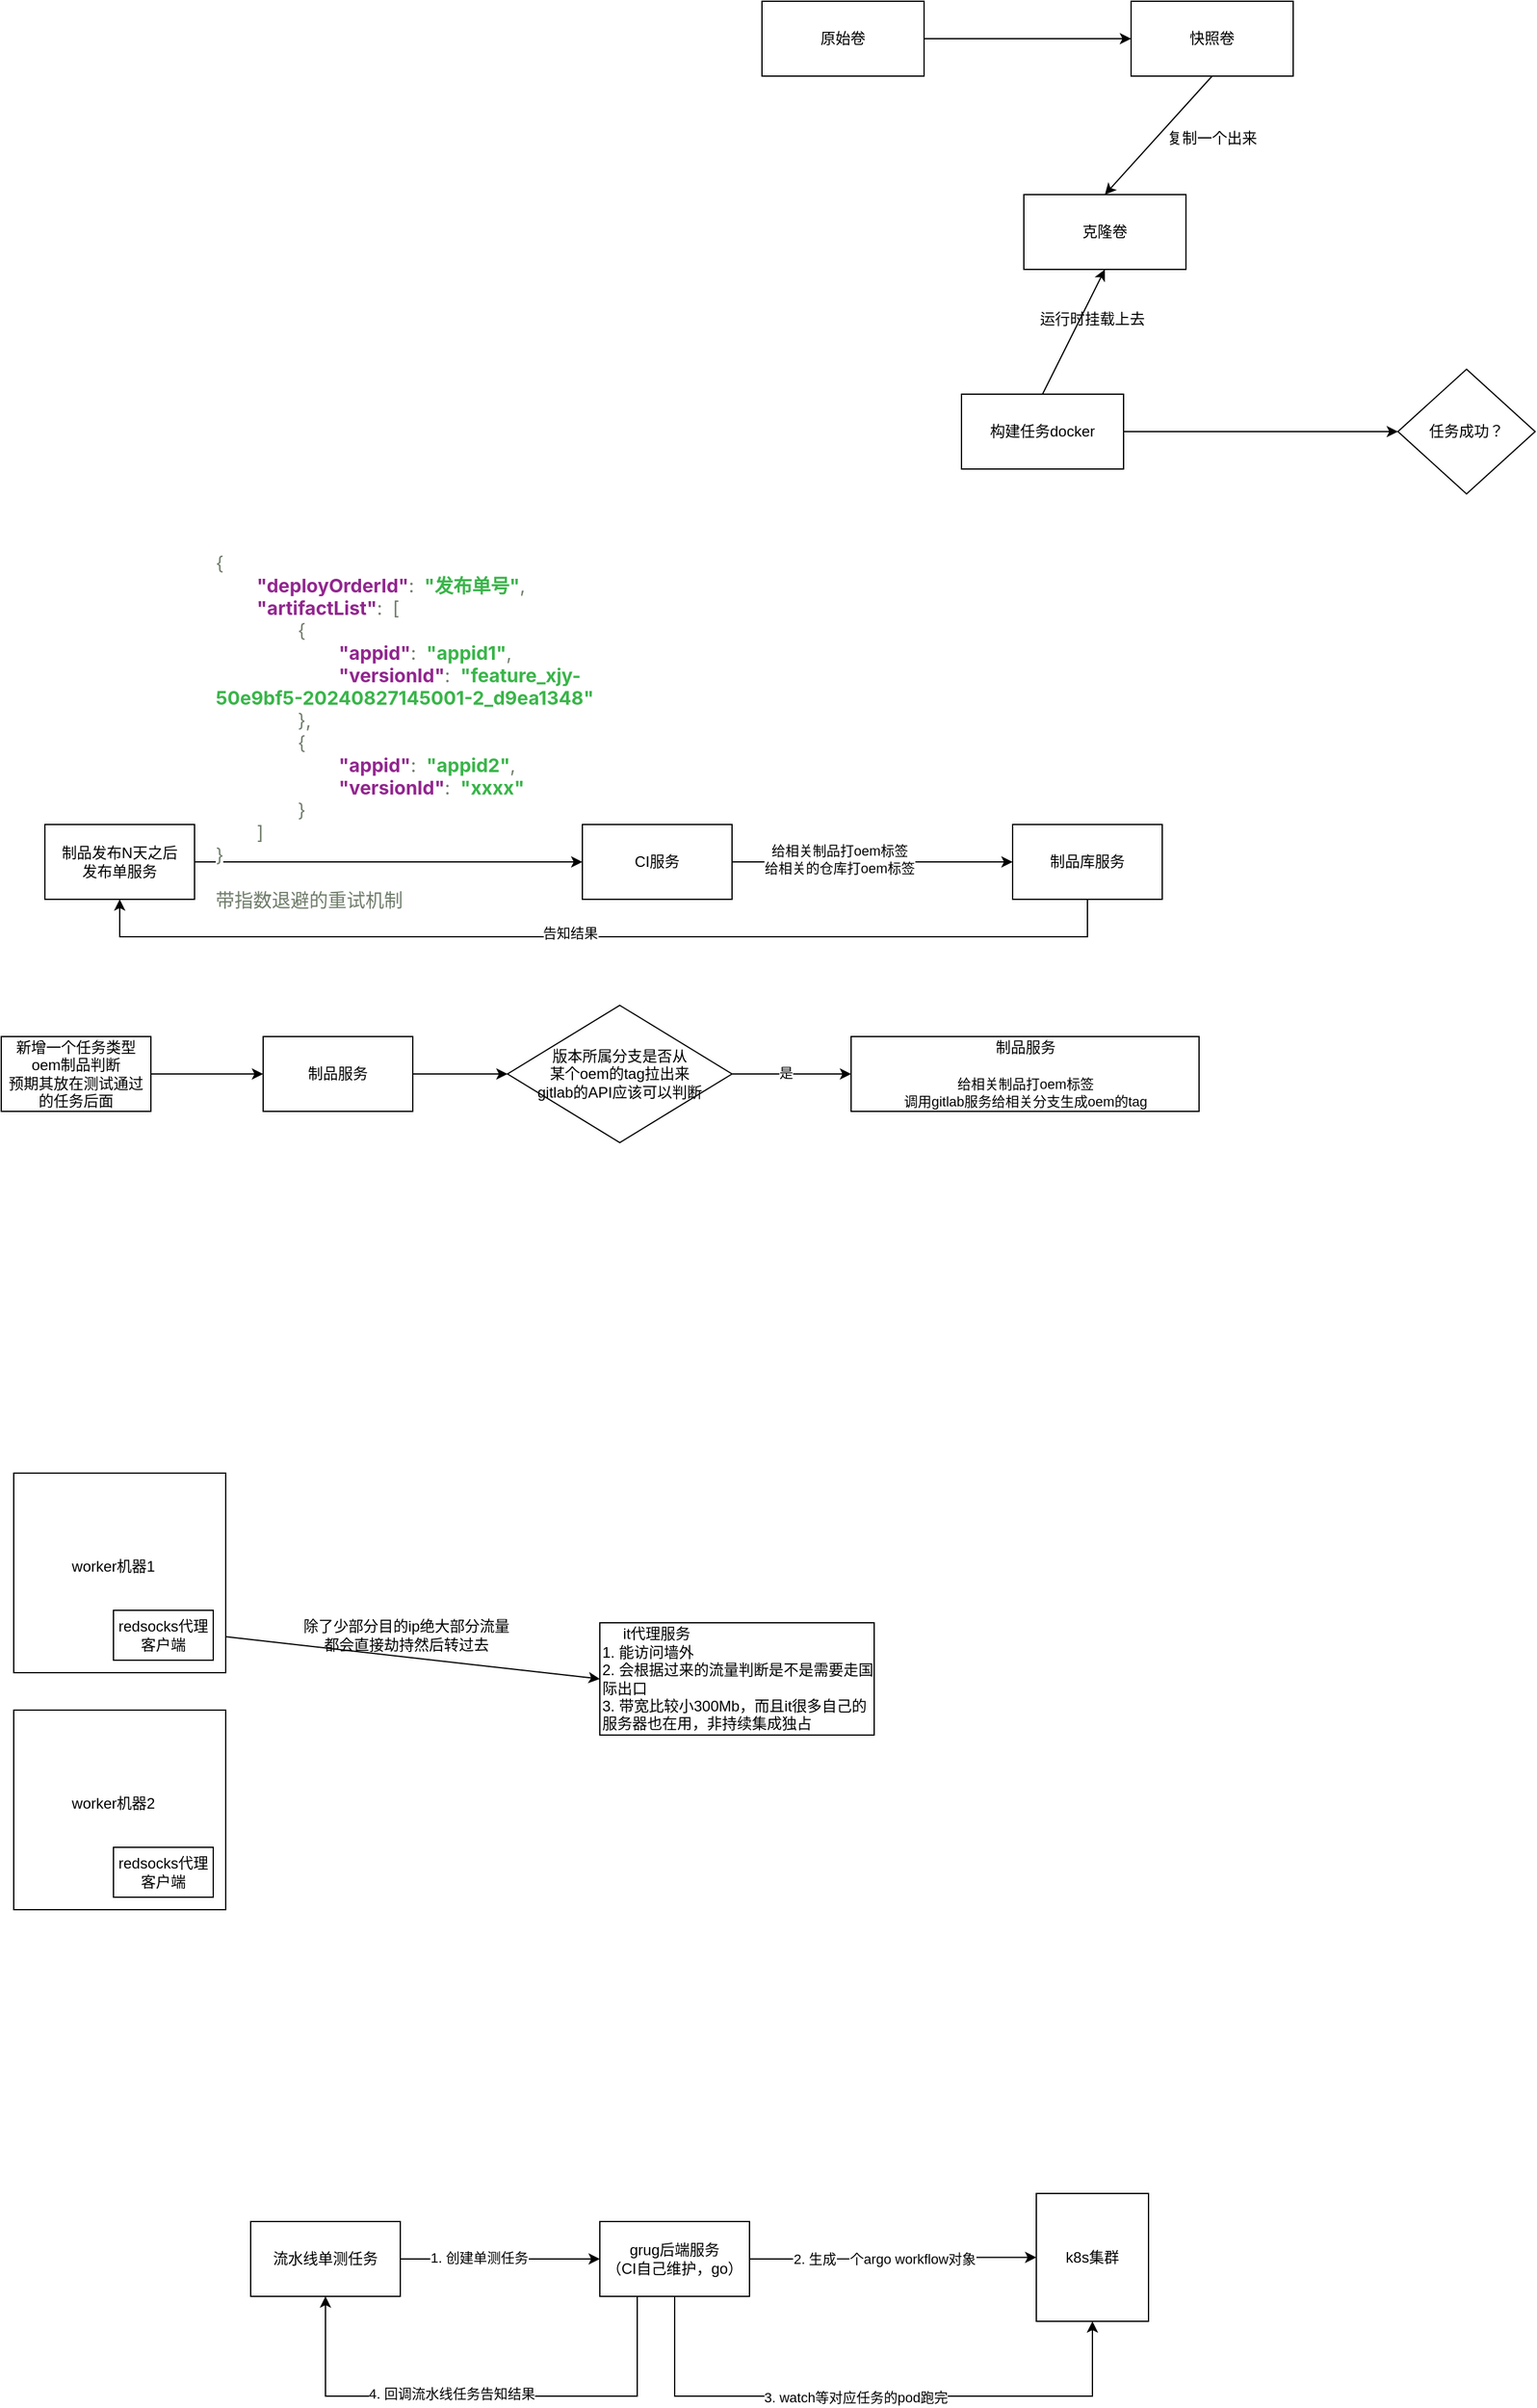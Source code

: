<mxfile version="24.8.1">
  <diagram name="第 1 页" id="W4AuCiLOHfoQ3W9QX4Dh">
    <mxGraphModel dx="2261" dy="764" grid="1" gridSize="10" guides="1" tooltips="1" connect="1" arrows="1" fold="1" page="1" pageScale="1" pageWidth="827" pageHeight="1169" math="0" shadow="0">
      <root>
        <mxCell id="0" />
        <mxCell id="1" parent="0" />
        <mxCell id="-p8uy8aGg-R1FWCERTb1-11" style="edgeStyle=none;rounded=0;orthogonalLoop=1;jettySize=auto;html=1;exitX=1;exitY=0.5;exitDx=0;exitDy=0;entryX=0;entryY=0.5;entryDx=0;entryDy=0;" parent="1" source="-p8uy8aGg-R1FWCERTb1-1" target="-p8uy8aGg-R1FWCERTb1-2" edge="1">
          <mxGeometry relative="1" as="geometry" />
        </mxCell>
        <mxCell id="-p8uy8aGg-R1FWCERTb1-1" value="原始卷" style="rounded=0;whiteSpace=wrap;html=1;" parent="1" vertex="1">
          <mxGeometry x="-110" y="190" width="130" height="60" as="geometry" />
        </mxCell>
        <mxCell id="-p8uy8aGg-R1FWCERTb1-12" style="edgeStyle=none;rounded=0;orthogonalLoop=1;jettySize=auto;html=1;exitX=0.5;exitY=1;exitDx=0;exitDy=0;entryX=0.5;entryY=0;entryDx=0;entryDy=0;" parent="1" source="-p8uy8aGg-R1FWCERTb1-2" target="-p8uy8aGg-R1FWCERTb1-3" edge="1">
          <mxGeometry relative="1" as="geometry" />
        </mxCell>
        <mxCell id="-p8uy8aGg-R1FWCERTb1-2" value="快照卷" style="rounded=0;whiteSpace=wrap;html=1;" parent="1" vertex="1">
          <mxGeometry x="186" y="190" width="130" height="60" as="geometry" />
        </mxCell>
        <mxCell id="-p8uy8aGg-R1FWCERTb1-3" value="克隆卷" style="rounded=0;whiteSpace=wrap;html=1;" parent="1" vertex="1">
          <mxGeometry x="100" y="345" width="130" height="60" as="geometry" />
        </mxCell>
        <mxCell id="-p8uy8aGg-R1FWCERTb1-6" style="edgeStyle=none;rounded=0;orthogonalLoop=1;jettySize=auto;html=1;exitX=0.5;exitY=0;exitDx=0;exitDy=0;entryX=0.5;entryY=1;entryDx=0;entryDy=0;" parent="1" source="-p8uy8aGg-R1FWCERTb1-4" target="-p8uy8aGg-R1FWCERTb1-3" edge="1">
          <mxGeometry relative="1" as="geometry" />
        </mxCell>
        <mxCell id="-p8uy8aGg-R1FWCERTb1-10" style="edgeStyle=none;rounded=0;orthogonalLoop=1;jettySize=auto;html=1;exitX=1;exitY=0.5;exitDx=0;exitDy=0;entryX=0;entryY=0.5;entryDx=0;entryDy=0;" parent="1" source="-p8uy8aGg-R1FWCERTb1-4" target="-p8uy8aGg-R1FWCERTb1-9" edge="1">
          <mxGeometry relative="1" as="geometry" />
        </mxCell>
        <mxCell id="-p8uy8aGg-R1FWCERTb1-4" value="构建任务docker" style="rounded=0;whiteSpace=wrap;html=1;" parent="1" vertex="1">
          <mxGeometry x="50" y="505" width="130" height="60" as="geometry" />
        </mxCell>
        <mxCell id="-p8uy8aGg-R1FWCERTb1-7" value="运行时挂载上去" style="text;html=1;align=center;verticalAlign=middle;whiteSpace=wrap;rounded=0;" parent="1" vertex="1">
          <mxGeometry x="110" y="425" width="90" height="40" as="geometry" />
        </mxCell>
        <mxCell id="-p8uy8aGg-R1FWCERTb1-9" value="任务成功？" style="rhombus;whiteSpace=wrap;html=1;" parent="1" vertex="1">
          <mxGeometry x="400" y="485" width="110" height="100" as="geometry" />
        </mxCell>
        <mxCell id="-p8uy8aGg-R1FWCERTb1-15" value="复制一个出来" style="text;html=1;align=center;verticalAlign=middle;whiteSpace=wrap;rounded=0;" parent="1" vertex="1">
          <mxGeometry x="211" y="280" width="80" height="40" as="geometry" />
        </mxCell>
        <mxCell id="p6VveLF5YnCwhBmsVanH-3" style="edgeStyle=orthogonalEdgeStyle;rounded=0;orthogonalLoop=1;jettySize=auto;html=1;exitX=1;exitY=0.5;exitDx=0;exitDy=0;entryX=0;entryY=0.5;entryDx=0;entryDy=0;" parent="1" source="p6VveLF5YnCwhBmsVanH-1" target="p6VveLF5YnCwhBmsVanH-2" edge="1">
          <mxGeometry relative="1" as="geometry">
            <mxPoint x="-305" y="860" as="targetPoint" />
          </mxGeometry>
        </mxCell>
        <mxCell id="p6VveLF5YnCwhBmsVanH-1" value="制品发布N天之后&lt;br&gt;发布单服务" style="rounded=0;whiteSpace=wrap;html=1;" parent="1" vertex="1">
          <mxGeometry x="-685" y="850" width="120" height="60" as="geometry" />
        </mxCell>
        <mxCell id="p6VveLF5YnCwhBmsVanH-8" style="edgeStyle=orthogonalEdgeStyle;rounded=0;orthogonalLoop=1;jettySize=auto;html=1;exitX=1;exitY=0.5;exitDx=0;exitDy=0;entryX=0;entryY=0.5;entryDx=0;entryDy=0;" parent="1" source="p6VveLF5YnCwhBmsVanH-2" target="p6VveLF5YnCwhBmsVanH-7" edge="1">
          <mxGeometry relative="1" as="geometry" />
        </mxCell>
        <mxCell id="p6VveLF5YnCwhBmsVanH-9" value="给相关制品打oem标签&lt;br&gt;给相关的仓库打oem标签" style="edgeLabel;html=1;align=center;verticalAlign=middle;resizable=0;points=[];" parent="p6VveLF5YnCwhBmsVanH-8" vertex="1" connectable="0">
          <mxGeometry x="-0.24" y="2" relative="1" as="geometry">
            <mxPoint as="offset" />
          </mxGeometry>
        </mxCell>
        <mxCell id="p6VveLF5YnCwhBmsVanH-2" value="CI服务" style="rounded=0;whiteSpace=wrap;html=1;" parent="1" vertex="1">
          <mxGeometry x="-254" y="850" width="120" height="60" as="geometry" />
        </mxCell>
        <mxCell id="p6VveLF5YnCwhBmsVanH-6" value="&lt;span style=&quot;color: rgb(112, 125, 107); font-family: &amp;quot;Public Sans&amp;quot;, -apple-system, BlinkMacSystemFont, &amp;quot;Segoe UI&amp;quot;, Oxygen, Ubuntu, Cantarell, &amp;quot;Fira Sans&amp;quot;, &amp;quot;Droid Sans&amp;quot;, &amp;quot;Helvetica Neue&amp;quot;, sans-serif; font-size: 15px; white-space-collapse: preserve-breaks; background-color: rgb(255, 255, 255);&quot;&gt;{&lt;/span&gt;&lt;br style=&quot;box-sizing: border-box; color: rgb(112, 125, 107); font-family: &amp;quot;Public Sans&amp;quot;, -apple-system, BlinkMacSystemFont, &amp;quot;Segoe UI&amp;quot;, Oxygen, Ubuntu, Cantarell, &amp;quot;Fira Sans&amp;quot;, &amp;quot;Droid Sans&amp;quot;, &amp;quot;Helvetica Neue&amp;quot;, sans-serif; font-size: 15px; white-space-collapse: preserve-breaks; background-color: rgb(255, 255, 255);&quot;&gt;&lt;span class=&quot;json_nbsp&quot; style=&quot;box-sizing: border-box; letter-spacing: 4px; color: rgb(112, 125, 107); font-family: &amp;quot;Public Sans&amp;quot;, -apple-system, BlinkMacSystemFont, &amp;quot;Segoe UI&amp;quot;, Oxygen, Ubuntu, Cantarell, &amp;quot;Fira Sans&amp;quot;, &amp;quot;Droid Sans&amp;quot;, &amp;quot;Helvetica Neue&amp;quot;, sans-serif; font-size: 15px; white-space-collapse: preserve-breaks; background-color: rgb(255, 255, 255);&quot;&gt;&amp;nbsp;&amp;nbsp;&amp;nbsp;&amp;nbsp;&lt;/span&gt;&lt;span class=&quot;json_key&quot; style=&quot;box-sizing: border-box; color: rgb(146, 39, 143); font-weight: bold; font-family: &amp;quot;Public Sans&amp;quot;, -apple-system, BlinkMacSystemFont, &amp;quot;Segoe UI&amp;quot;, Oxygen, Ubuntu, Cantarell, &amp;quot;Fira Sans&amp;quot;, &amp;quot;Droid Sans&amp;quot;, &amp;quot;Helvetica Neue&amp;quot;, sans-serif; font-size: 15px; white-space-collapse: preserve-breaks; background-color: rgb(255, 255, 255);&quot;&gt;&quot;deployOrderId&quot;&lt;/span&gt;&lt;span style=&quot;color: rgb(112, 125, 107); font-family: &amp;quot;Public Sans&amp;quot;, -apple-system, BlinkMacSystemFont, &amp;quot;Segoe UI&amp;quot;, Oxygen, Ubuntu, Cantarell, &amp;quot;Fira Sans&amp;quot;, &amp;quot;Droid Sans&amp;quot;, &amp;quot;Helvetica Neue&amp;quot;, sans-serif; font-size: 15px; white-space-collapse: preserve-breaks; background-color: rgb(255, 255, 255);&quot;&gt;:&lt;/span&gt;&lt;span class=&quot;json_nbsp&quot; style=&quot;box-sizing: border-box; letter-spacing: 4px; color: rgb(112, 125, 107); font-family: &amp;quot;Public Sans&amp;quot;, -apple-system, BlinkMacSystemFont, &amp;quot;Segoe UI&amp;quot;, Oxygen, Ubuntu, Cantarell, &amp;quot;Fira Sans&amp;quot;, &amp;quot;Droid Sans&amp;quot;, &amp;quot;Helvetica Neue&amp;quot;, sans-serif; font-size: 15px; white-space-collapse: preserve-breaks; background-color: rgb(255, 255, 255);&quot;&gt;&amp;nbsp;&lt;/span&gt;&lt;span class=&quot;json_string&quot; style=&quot;box-sizing: border-box; color: rgb(58, 181, 74); font-weight: bold; font-family: &amp;quot;Public Sans&amp;quot;, -apple-system, BlinkMacSystemFont, &amp;quot;Segoe UI&amp;quot;, Oxygen, Ubuntu, Cantarell, &amp;quot;Fira Sans&amp;quot;, &amp;quot;Droid Sans&amp;quot;, &amp;quot;Helvetica Neue&amp;quot;, sans-serif; font-size: 15px; white-space-collapse: preserve-breaks; background-color: rgb(255, 255, 255);&quot;&gt;&quot;发布单号&quot;&lt;/span&gt;&lt;span style=&quot;color: rgb(112, 125, 107); font-family: &amp;quot;Public Sans&amp;quot;, -apple-system, BlinkMacSystemFont, &amp;quot;Segoe UI&amp;quot;, Oxygen, Ubuntu, Cantarell, &amp;quot;Fira Sans&amp;quot;, &amp;quot;Droid Sans&amp;quot;, &amp;quot;Helvetica Neue&amp;quot;, sans-serif; font-size: 15px; white-space-collapse: preserve-breaks; background-color: rgb(255, 255, 255);&quot;&gt;,&lt;/span&gt;&lt;br style=&quot;box-sizing: border-box; color: rgb(112, 125, 107); font-family: &amp;quot;Public Sans&amp;quot;, -apple-system, BlinkMacSystemFont, &amp;quot;Segoe UI&amp;quot;, Oxygen, Ubuntu, Cantarell, &amp;quot;Fira Sans&amp;quot;, &amp;quot;Droid Sans&amp;quot;, &amp;quot;Helvetica Neue&amp;quot;, sans-serif; font-size: 15px; white-space-collapse: preserve-breaks; background-color: rgb(255, 255, 255);&quot;&gt;&lt;span class=&quot;json_nbsp&quot; style=&quot;box-sizing: border-box; letter-spacing: 4px; color: rgb(112, 125, 107); font-family: &amp;quot;Public Sans&amp;quot;, -apple-system, BlinkMacSystemFont, &amp;quot;Segoe UI&amp;quot;, Oxygen, Ubuntu, Cantarell, &amp;quot;Fira Sans&amp;quot;, &amp;quot;Droid Sans&amp;quot;, &amp;quot;Helvetica Neue&amp;quot;, sans-serif; font-size: 15px; white-space-collapse: preserve-breaks; background-color: rgb(255, 255, 255);&quot;&gt;&amp;nbsp;&amp;nbsp;&amp;nbsp;&amp;nbsp;&lt;/span&gt;&lt;span class=&quot;json_key&quot; style=&quot;box-sizing: border-box; color: rgb(146, 39, 143); font-weight: bold; font-family: &amp;quot;Public Sans&amp;quot;, -apple-system, BlinkMacSystemFont, &amp;quot;Segoe UI&amp;quot;, Oxygen, Ubuntu, Cantarell, &amp;quot;Fira Sans&amp;quot;, &amp;quot;Droid Sans&amp;quot;, &amp;quot;Helvetica Neue&amp;quot;, sans-serif; font-size: 15px; white-space-collapse: preserve-breaks; background-color: rgb(255, 255, 255);&quot;&gt;&quot;artifactList&quot;&lt;/span&gt;&lt;span style=&quot;color: rgb(112, 125, 107); font-family: &amp;quot;Public Sans&amp;quot;, -apple-system, BlinkMacSystemFont, &amp;quot;Segoe UI&amp;quot;, Oxygen, Ubuntu, Cantarell, &amp;quot;Fira Sans&amp;quot;, &amp;quot;Droid Sans&amp;quot;, &amp;quot;Helvetica Neue&amp;quot;, sans-serif; font-size: 15px; white-space-collapse: preserve-breaks; background-color: rgb(255, 255, 255);&quot;&gt;:&lt;/span&gt;&lt;span class=&quot;json_nbsp&quot; style=&quot;box-sizing: border-box; letter-spacing: 4px; color: rgb(112, 125, 107); font-family: &amp;quot;Public Sans&amp;quot;, -apple-system, BlinkMacSystemFont, &amp;quot;Segoe UI&amp;quot;, Oxygen, Ubuntu, Cantarell, &amp;quot;Fira Sans&amp;quot;, &amp;quot;Droid Sans&amp;quot;, &amp;quot;Helvetica Neue&amp;quot;, sans-serif; font-size: 15px; white-space-collapse: preserve-breaks; background-color: rgb(255, 255, 255);&quot;&gt;&amp;nbsp;&lt;/span&gt;&lt;span data-type=&quot;array&quot; data-size=&quot;2&quot; style=&quot;box-sizing: border-box; color: rgb(112, 125, 107); font-family: &amp;quot;Public Sans&amp;quot;, -apple-system, BlinkMacSystemFont, &amp;quot;Segoe UI&amp;quot;, Oxygen, Ubuntu, Cantarell, &amp;quot;Fira Sans&amp;quot;, &amp;quot;Droid Sans&amp;quot;, &amp;quot;Helvetica Neue&amp;quot;, sans-serif; font-size: 15px; white-space-collapse: preserve-breaks; background-color: rgb(255, 255, 255);&quot;&gt;&lt;span class=&quot;ti ti-square-rounded-minus&quot; style=&quot;box-sizing: border-box; vertical-align: middle; font-size: 1.125rem; line-height: 1; display: inline-block; speak: none; font-variant-numeric: normal; font-variant-east-asian: normal; font-variant-alternates: normal; -webkit-font-smoothing: antialiased; color: var(--bs-danger); position: relative; top: -1px; cursor: pointer; font-family: tabler-icons !important;&quot;&gt;&lt;/span&gt;[&lt;br style=&quot;box-sizing: border-box;&quot;&gt;&lt;span class=&quot;json_nbsp&quot; style=&quot;box-sizing: border-box; letter-spacing: 4px;&quot;&gt;&amp;nbsp;&amp;nbsp;&amp;nbsp;&amp;nbsp;&lt;/span&gt;&lt;span class=&quot;json_nbsp&quot; style=&quot;box-sizing: border-box; letter-spacing: 4px;&quot;&gt;&amp;nbsp;&amp;nbsp;&amp;nbsp;&amp;nbsp;&lt;/span&gt;&lt;span data-type=&quot;object&quot; style=&quot;box-sizing: border-box;&quot;&gt;&lt;span class=&quot;ti ti-square-rounded-minus&quot; style=&quot;box-sizing: border-box; vertical-align: middle; font-size: 1.125rem; line-height: 1; display: inline-block; speak: none; font-variant-numeric: normal; font-variant-east-asian: normal; font-variant-alternates: normal; -webkit-font-smoothing: antialiased; color: var(--bs-danger); position: relative; top: -1px; cursor: pointer; font-family: tabler-icons !important;&quot;&gt;&lt;/span&gt;{&lt;br style=&quot;box-sizing: border-box;&quot;&gt;&lt;span class=&quot;json_nbsp&quot; style=&quot;box-sizing: border-box; letter-spacing: 4px;&quot;&gt;&amp;nbsp;&amp;nbsp;&amp;nbsp;&amp;nbsp;&lt;/span&gt;&lt;span class=&quot;json_nbsp&quot; style=&quot;box-sizing: border-box; letter-spacing: 4px;&quot;&gt;&amp;nbsp;&amp;nbsp;&amp;nbsp;&amp;nbsp;&lt;/span&gt;&lt;span class=&quot;json_nbsp&quot; style=&quot;box-sizing: border-box; letter-spacing: 4px;&quot;&gt;&amp;nbsp;&amp;nbsp;&amp;nbsp;&amp;nbsp;&lt;/span&gt;&lt;span class=&quot;json_key&quot; style=&quot;box-sizing: border-box; color: rgb(146, 39, 143); font-weight: bold;&quot;&gt;&quot;appid&quot;&lt;/span&gt;:&lt;span class=&quot;json_nbsp&quot; style=&quot;box-sizing: border-box; letter-spacing: 4px;&quot;&gt;&amp;nbsp;&lt;/span&gt;&lt;span class=&quot;json_string&quot; style=&quot;box-sizing: border-box; color: rgb(58, 181, 74); font-weight: bold;&quot;&gt;&quot;appid1&quot;&lt;/span&gt;,&lt;br style=&quot;box-sizing: border-box;&quot;&gt;&lt;span class=&quot;json_nbsp&quot; style=&quot;box-sizing: border-box; letter-spacing: 4px;&quot;&gt;&amp;nbsp;&amp;nbsp;&amp;nbsp;&amp;nbsp;&lt;/span&gt;&lt;span class=&quot;json_nbsp&quot; style=&quot;box-sizing: border-box; letter-spacing: 4px;&quot;&gt;&amp;nbsp;&amp;nbsp;&amp;nbsp;&amp;nbsp;&lt;/span&gt;&lt;span class=&quot;json_nbsp&quot; style=&quot;box-sizing: border-box; letter-spacing: 4px;&quot;&gt;&amp;nbsp;&amp;nbsp;&amp;nbsp;&amp;nbsp;&lt;/span&gt;&lt;span class=&quot;json_key&quot; style=&quot;box-sizing: border-box; color: rgb(146, 39, 143); font-weight: bold;&quot;&gt;&quot;versionId&quot;&lt;/span&gt;:&lt;span class=&quot;json_nbsp&quot; style=&quot;box-sizing: border-box; letter-spacing: 4px;&quot;&gt;&amp;nbsp;&lt;/span&gt;&lt;span class=&quot;json_string&quot; style=&quot;box-sizing: border-box; color: rgb(58, 181, 74); font-weight: bold;&quot;&gt;&quot;feature_xjy-50e9bf5-20240827145001-2_d9ea1348&quot;&lt;/span&gt;&lt;br style=&quot;box-sizing: border-box;&quot;&gt;&lt;span class=&quot;json_nbsp&quot; style=&quot;box-sizing: border-box; letter-spacing: 4px;&quot;&gt;&amp;nbsp;&amp;nbsp;&amp;nbsp;&amp;nbsp;&lt;/span&gt;&lt;span class=&quot;json_nbsp&quot; style=&quot;box-sizing: border-box; letter-spacing: 4px;&quot;&gt;&amp;nbsp;&amp;nbsp;&amp;nbsp;&amp;nbsp;&lt;/span&gt;}&lt;/span&gt;,&lt;br style=&quot;box-sizing: border-box;&quot;&gt;&lt;span class=&quot;json_nbsp&quot; style=&quot;box-sizing: border-box; letter-spacing: 4px;&quot;&gt;&amp;nbsp;&amp;nbsp;&amp;nbsp;&amp;nbsp;&lt;/span&gt;&lt;span class=&quot;json_nbsp&quot; style=&quot;box-sizing: border-box; letter-spacing: 4px;&quot;&gt;&amp;nbsp;&amp;nbsp;&amp;nbsp;&amp;nbsp;&lt;/span&gt;&lt;span data-type=&quot;object&quot; style=&quot;box-sizing: border-box;&quot;&gt;&lt;span class=&quot;ti ti-square-rounded-minus&quot; style=&quot;box-sizing: border-box; vertical-align: middle; font-size: 1.125rem; line-height: 1; display: inline-block; speak: none; font-variant-numeric: normal; font-variant-east-asian: normal; font-variant-alternates: normal; -webkit-font-smoothing: antialiased; color: var(--bs-danger); position: relative; top: -1px; cursor: pointer; font-family: tabler-icons !important;&quot;&gt;&lt;/span&gt;{&lt;br style=&quot;box-sizing: border-box;&quot;&gt;&lt;span class=&quot;json_nbsp&quot; style=&quot;box-sizing: border-box; letter-spacing: 4px;&quot;&gt;&amp;nbsp;&amp;nbsp;&amp;nbsp;&amp;nbsp;&lt;/span&gt;&lt;span class=&quot;json_nbsp&quot; style=&quot;box-sizing: border-box; letter-spacing: 4px;&quot;&gt;&amp;nbsp;&amp;nbsp;&amp;nbsp;&amp;nbsp;&lt;/span&gt;&lt;span class=&quot;json_nbsp&quot; style=&quot;box-sizing: border-box; letter-spacing: 4px;&quot;&gt;&amp;nbsp;&amp;nbsp;&amp;nbsp;&amp;nbsp;&lt;/span&gt;&lt;span class=&quot;json_key&quot; style=&quot;box-sizing: border-box; color: rgb(146, 39, 143); font-weight: bold;&quot;&gt;&quot;appid&quot;&lt;/span&gt;:&lt;span class=&quot;json_nbsp&quot; style=&quot;box-sizing: border-box; letter-spacing: 4px;&quot;&gt;&amp;nbsp;&lt;/span&gt;&lt;span class=&quot;json_string&quot; style=&quot;box-sizing: border-box; color: rgb(58, 181, 74); font-weight: bold;&quot;&gt;&quot;appid2&quot;&lt;/span&gt;,&lt;br style=&quot;box-sizing: border-box;&quot;&gt;&lt;span class=&quot;json_nbsp&quot; style=&quot;box-sizing: border-box; letter-spacing: 4px;&quot;&gt;&amp;nbsp;&amp;nbsp;&amp;nbsp;&amp;nbsp;&lt;/span&gt;&lt;span class=&quot;json_nbsp&quot; style=&quot;box-sizing: border-box; letter-spacing: 4px;&quot;&gt;&amp;nbsp;&amp;nbsp;&amp;nbsp;&amp;nbsp;&lt;/span&gt;&lt;span class=&quot;json_nbsp&quot; style=&quot;box-sizing: border-box; letter-spacing: 4px;&quot;&gt;&amp;nbsp;&amp;nbsp;&amp;nbsp;&amp;nbsp;&lt;/span&gt;&lt;span class=&quot;json_key&quot; style=&quot;box-sizing: border-box; color: rgb(146, 39, 143); font-weight: bold;&quot;&gt;&quot;versionId&quot;&lt;/span&gt;:&lt;span class=&quot;json_nbsp&quot; style=&quot;box-sizing: border-box; letter-spacing: 4px;&quot;&gt;&amp;nbsp;&lt;/span&gt;&lt;span class=&quot;json_string&quot; style=&quot;box-sizing: border-box; color: rgb(58, 181, 74); font-weight: bold;&quot;&gt;&quot;xxxx&quot;&lt;/span&gt;&lt;br style=&quot;box-sizing: border-box;&quot;&gt;&lt;span class=&quot;json_nbsp&quot; style=&quot;box-sizing: border-box; letter-spacing: 4px;&quot;&gt;&amp;nbsp;&amp;nbsp;&amp;nbsp;&amp;nbsp;&lt;/span&gt;&lt;span class=&quot;json_nbsp&quot; style=&quot;box-sizing: border-box; letter-spacing: 4px;&quot;&gt;&amp;nbsp;&amp;nbsp;&amp;nbsp;&amp;nbsp;&lt;/span&gt;}&lt;/span&gt;&lt;br style=&quot;box-sizing: border-box;&quot;&gt;&lt;span class=&quot;json_nbsp&quot; style=&quot;box-sizing: border-box; letter-spacing: 4px;&quot;&gt;&amp;nbsp;&amp;nbsp;&amp;nbsp;&amp;nbsp;&lt;/span&gt;]&lt;/span&gt;&lt;br style=&quot;box-sizing: border-box; color: rgb(112, 125, 107); font-family: &amp;quot;Public Sans&amp;quot;, -apple-system, BlinkMacSystemFont, &amp;quot;Segoe UI&amp;quot;, Oxygen, Ubuntu, Cantarell, &amp;quot;Fira Sans&amp;quot;, &amp;quot;Droid Sans&amp;quot;, &amp;quot;Helvetica Neue&amp;quot;, sans-serif; font-size: 15px; white-space-collapse: preserve-breaks; background-color: rgb(255, 255, 255);&quot;&gt;&lt;span style=&quot;color: rgb(112, 125, 107); font-family: &amp;quot;Public Sans&amp;quot;, -apple-system, BlinkMacSystemFont, &amp;quot;Segoe UI&amp;quot;, Oxygen, Ubuntu, Cantarell, &amp;quot;Fira Sans&amp;quot;, &amp;quot;Droid Sans&amp;quot;, &amp;quot;Helvetica Neue&amp;quot;, sans-serif; font-size: 15px; white-space-collapse: preserve-breaks; background-color: rgb(255, 255, 255);&quot;&gt;}&lt;br&gt;&lt;br&gt;带指数退避的重试机制&lt;/span&gt;" style="text;html=1;align=left;verticalAlign=middle;whiteSpace=wrap;rounded=0;" parent="1" vertex="1">
          <mxGeometry x="-550" y="670" width="350" height="210" as="geometry" />
        </mxCell>
        <mxCell id="p6VveLF5YnCwhBmsVanH-11" style="edgeStyle=orthogonalEdgeStyle;rounded=0;orthogonalLoop=1;jettySize=auto;html=1;exitX=0.5;exitY=1;exitDx=0;exitDy=0;entryX=0.5;entryY=1;entryDx=0;entryDy=0;" parent="1" source="p6VveLF5YnCwhBmsVanH-7" target="p6VveLF5YnCwhBmsVanH-1" edge="1">
          <mxGeometry relative="1" as="geometry">
            <Array as="points">
              <mxPoint x="151" y="940" />
              <mxPoint x="-625" y="940" />
            </Array>
          </mxGeometry>
        </mxCell>
        <mxCell id="p6VveLF5YnCwhBmsVanH-12" value="告知结果" style="edgeLabel;html=1;align=center;verticalAlign=middle;resizable=0;points=[];" parent="p6VveLF5YnCwhBmsVanH-11" vertex="1" connectable="0">
          <mxGeometry x="0.064" y="-3" relative="1" as="geometry">
            <mxPoint as="offset" />
          </mxGeometry>
        </mxCell>
        <mxCell id="p6VveLF5YnCwhBmsVanH-7" value="制品库服务" style="rounded=0;whiteSpace=wrap;html=1;" parent="1" vertex="1">
          <mxGeometry x="91" y="850" width="120" height="60" as="geometry" />
        </mxCell>
        <mxCell id="p6VveLF5YnCwhBmsVanH-14" style="edgeStyle=orthogonalEdgeStyle;rounded=0;orthogonalLoop=1;jettySize=auto;html=1;exitX=1;exitY=0.5;exitDx=0;exitDy=0;entryX=0;entryY=0.5;entryDx=0;entryDy=0;" parent="1" source="p6VveLF5YnCwhBmsVanH-10" target="p6VveLF5YnCwhBmsVanH-13" edge="1">
          <mxGeometry relative="1" as="geometry" />
        </mxCell>
        <mxCell id="p6VveLF5YnCwhBmsVanH-10" value="新增一个任务类型&lt;br&gt;oem制品判断&lt;br&gt;预期其放在测试通过的任务后面" style="rounded=0;whiteSpace=wrap;html=1;" parent="1" vertex="1">
          <mxGeometry x="-720" y="1020" width="120" height="60" as="geometry" />
        </mxCell>
        <mxCell id="p6VveLF5YnCwhBmsVanH-16" style="edgeStyle=orthogonalEdgeStyle;rounded=0;orthogonalLoop=1;jettySize=auto;html=1;entryX=0;entryY=0.5;entryDx=0;entryDy=0;" parent="1" source="p6VveLF5YnCwhBmsVanH-13" target="p6VveLF5YnCwhBmsVanH-17" edge="1">
          <mxGeometry relative="1" as="geometry">
            <mxPoint x="-264" y="1035" as="targetPoint" />
          </mxGeometry>
        </mxCell>
        <mxCell id="p6VveLF5YnCwhBmsVanH-13" value="制品服务" style="rounded=0;whiteSpace=wrap;html=1;" parent="1" vertex="1">
          <mxGeometry x="-510" y="1020" width="120" height="60" as="geometry" />
        </mxCell>
        <mxCell id="p6VveLF5YnCwhBmsVanH-18" style="edgeStyle=orthogonalEdgeStyle;rounded=0;orthogonalLoop=1;jettySize=auto;html=1;exitX=1;exitY=0.5;exitDx=0;exitDy=0;entryX=0;entryY=0.5;entryDx=0;entryDy=0;" parent="1" source="p6VveLF5YnCwhBmsVanH-17" target="p6VveLF5YnCwhBmsVanH-19" edge="1">
          <mxGeometry relative="1" as="geometry">
            <mxPoint x="-60" y="1050" as="targetPoint" />
          </mxGeometry>
        </mxCell>
        <mxCell id="p6VveLF5YnCwhBmsVanH-20" value="是" style="edgeLabel;html=1;align=center;verticalAlign=middle;resizable=0;points=[];" parent="p6VveLF5YnCwhBmsVanH-18" vertex="1" connectable="0">
          <mxGeometry x="-0.099" y="1" relative="1" as="geometry">
            <mxPoint as="offset" />
          </mxGeometry>
        </mxCell>
        <mxCell id="p6VveLF5YnCwhBmsVanH-17" value="版本所属分支是否从&lt;br&gt;某个oem的tag拉出来&lt;br&gt;gitlab的API应该可以判断" style="rhombus;whiteSpace=wrap;html=1;" parent="1" vertex="1">
          <mxGeometry x="-314" y="995" width="180" height="110" as="geometry" />
        </mxCell>
        <mxCell id="p6VveLF5YnCwhBmsVanH-19" value="制品服务&lt;br&gt;&lt;br&gt;&lt;span style=&quot;font-size: 11px; text-wrap: nowrap; background-color: rgb(255, 255, 255);&quot;&gt;给相关制品打oem标签&lt;br&gt;调用gitlab服务给相关分支生成oem的tag&lt;/span&gt;" style="rounded=0;whiteSpace=wrap;html=1;" parent="1" vertex="1">
          <mxGeometry x="-38.5" y="1020" width="279" height="60" as="geometry" />
        </mxCell>
        <mxCell id="qzZaRjEieVuKJOYZ35N4-3" value="&amp;nbsp; &amp;nbsp; &amp;nbsp;it代理服务&lt;br&gt;1. 能访问墙外&lt;br&gt;2. 会根据过来的流量判断是不是需要走国际出口&lt;br&gt;3. 带宽比较小300Mb，而且it很多自己的服务器也在用，非持续集成独占" style="rounded=0;whiteSpace=wrap;html=1;align=left;" parent="1" vertex="1">
          <mxGeometry x="-240" y="1490" width="220" height="90" as="geometry" />
        </mxCell>
        <mxCell id="qzZaRjEieVuKJOYZ35N4-6" style="rounded=0;orthogonalLoop=1;jettySize=auto;html=1;exitX=1;exitY=0.5;exitDx=0;exitDy=0;entryX=0;entryY=0.5;entryDx=0;entryDy=0;" parent="1" source="qzZaRjEieVuKJOYZ35N4-4" target="qzZaRjEieVuKJOYZ35N4-3" edge="1">
          <mxGeometry relative="1" as="geometry" />
        </mxCell>
        <mxCell id="qzZaRjEieVuKJOYZ35N4-9" value="除了少部分目的ip绝大部分流量都会直接劫持然后转过去" style="text;html=1;align=center;verticalAlign=middle;whiteSpace=wrap;rounded=0;" parent="1" vertex="1">
          <mxGeometry x="-480" y="1490" width="170" height="20" as="geometry" />
        </mxCell>
        <mxCell id="qzZaRjEieVuKJOYZ35N4-13" value="" style="group" parent="1" vertex="1" connectable="0">
          <mxGeometry x="-710" y="1370" width="170" height="160" as="geometry" />
        </mxCell>
        <mxCell id="qzZaRjEieVuKJOYZ35N4-1" value="&lt;span style=&quot;color: rgba(0, 0, 0, 0); font-family: monospace; font-size: 0px; text-align: start; text-wrap: nowrap;&quot;&gt;%3CmxGraphModel%3E%3Croot%3E%3CmxCell%20id%3D%220%22%2F%3E%3CmxCell%20id%3D%221%22%20parent%3D%220%22%2F%3E%3CmxCell%20id%3D%222%22%20value%3D%22worker%E6%9C%BA%E5%99%A81%22%20style%3D%22rounded%3D0%3BwhiteSpace%3Dwrap%3Bhtml%3D1%3B%22%20vertex%3D%221%22%20parent%3D%221%22%3E%3CmxGeometry%20x%3D%22-650%22%20y%3D%221370%22%20width%3D%22120%22%20height%3D%22100%22%20as%3D%22geometry%22%2F%3E%3C%2FmxCell%3E%3C%2Froot%3E%3C%2FmxGraphModel%3E&lt;/span&gt;" style="rounded=0;whiteSpace=wrap;html=1;" parent="qzZaRjEieVuKJOYZ35N4-13" vertex="1">
          <mxGeometry width="170" height="160" as="geometry" />
        </mxCell>
        <mxCell id="qzZaRjEieVuKJOYZ35N4-4" value="redsocks代理&lt;br&gt;客户端" style="rounded=0;whiteSpace=wrap;html=1;" parent="qzZaRjEieVuKJOYZ35N4-13" vertex="1">
          <mxGeometry x="80" y="110" width="80" height="40" as="geometry" />
        </mxCell>
        <mxCell id="qzZaRjEieVuKJOYZ35N4-5" value="worker机器1" style="text;html=1;align=center;verticalAlign=middle;whiteSpace=wrap;rounded=0;" parent="qzZaRjEieVuKJOYZ35N4-13" vertex="1">
          <mxGeometry x="40" y="60" width="80" height="30" as="geometry" />
        </mxCell>
        <mxCell id="qzZaRjEieVuKJOYZ35N4-15" value="" style="group" parent="1" vertex="1" connectable="0">
          <mxGeometry x="-710" y="1560" width="170" height="160" as="geometry" />
        </mxCell>
        <mxCell id="qzZaRjEieVuKJOYZ35N4-16" value="&lt;span style=&quot;color: rgba(0, 0, 0, 0); font-family: monospace; font-size: 0px; text-align: start; text-wrap: nowrap;&quot;&gt;%3CmxGraphModel%3E%3Croot%3E%3CmxCell%20id%3D%220%22%2F%3E%3CmxCell%20id%3D%221%22%20parent%3D%220%22%2F%3E%3CmxCell%20id%3D%222%22%20value%3D%22worker%E6%9C%BA%E5%99%A81%22%20style%3D%22rounded%3D0%3BwhiteSpace%3Dwrap%3Bhtml%3D1%3B%22%20vertex%3D%221%22%20parent%3D%221%22%3E%3CmxGeometry%20x%3D%22-650%22%20y%3D%221370%22%20width%3D%22120%22%20height%3D%22100%22%20as%3D%22geometry%22%2F%3E%3C%2FmxCell%3E%3C%2Froot%3E%3C%2FmxGraphModel%3E&lt;/span&gt;" style="rounded=0;whiteSpace=wrap;html=1;" parent="qzZaRjEieVuKJOYZ35N4-15" vertex="1">
          <mxGeometry width="170" height="160" as="geometry" />
        </mxCell>
        <mxCell id="qzZaRjEieVuKJOYZ35N4-17" value="redsocks代理&lt;br&gt;客户端" style="rounded=0;whiteSpace=wrap;html=1;" parent="qzZaRjEieVuKJOYZ35N4-15" vertex="1">
          <mxGeometry x="80" y="110" width="80" height="40" as="geometry" />
        </mxCell>
        <mxCell id="qzZaRjEieVuKJOYZ35N4-18" value="worker机器2" style="text;html=1;align=center;verticalAlign=middle;whiteSpace=wrap;rounded=0;" parent="qzZaRjEieVuKJOYZ35N4-15" vertex="1">
          <mxGeometry x="40" y="60" width="80" height="30" as="geometry" />
        </mxCell>
        <mxCell id="fPNIPkCn-OSQTKAiYKp3-10" style="edgeStyle=orthogonalEdgeStyle;rounded=0;orthogonalLoop=1;jettySize=auto;html=1;exitX=1;exitY=0.5;exitDx=0;exitDy=0;entryX=0;entryY=0.5;entryDx=0;entryDy=0;" edge="1" parent="1" source="fPNIPkCn-OSQTKAiYKp3-5" target="fPNIPkCn-OSQTKAiYKp3-6">
          <mxGeometry relative="1" as="geometry" />
        </mxCell>
        <mxCell id="fPNIPkCn-OSQTKAiYKp3-11" value="1. 创建单测任务" style="edgeLabel;html=1;align=center;verticalAlign=middle;resizable=0;points=[];" vertex="1" connectable="0" parent="fPNIPkCn-OSQTKAiYKp3-10">
          <mxGeometry x="-0.212" y="1" relative="1" as="geometry">
            <mxPoint as="offset" />
          </mxGeometry>
        </mxCell>
        <mxCell id="fPNIPkCn-OSQTKAiYKp3-5" value="流水线单测任务" style="rounded=0;whiteSpace=wrap;html=1;" vertex="1" parent="1">
          <mxGeometry x="-520" y="1970" width="120" height="60" as="geometry" />
        </mxCell>
        <mxCell id="fPNIPkCn-OSQTKAiYKp3-8" style="edgeStyle=orthogonalEdgeStyle;rounded=0;orthogonalLoop=1;jettySize=auto;html=1;exitX=1;exitY=0.5;exitDx=0;exitDy=0;entryX=0;entryY=0.5;entryDx=0;entryDy=0;" edge="1" parent="1" source="fPNIPkCn-OSQTKAiYKp3-6" target="fPNIPkCn-OSQTKAiYKp3-7">
          <mxGeometry relative="1" as="geometry" />
        </mxCell>
        <mxCell id="fPNIPkCn-OSQTKAiYKp3-9" value="2. 生成一个argo workflow对象" style="edgeLabel;html=1;align=center;verticalAlign=middle;resizable=0;points=[];" vertex="1" connectable="0" parent="fPNIPkCn-OSQTKAiYKp3-8">
          <mxGeometry x="-0.064" relative="1" as="geometry">
            <mxPoint as="offset" />
          </mxGeometry>
        </mxCell>
        <mxCell id="fPNIPkCn-OSQTKAiYKp3-13" style="edgeStyle=orthogonalEdgeStyle;rounded=0;orthogonalLoop=1;jettySize=auto;html=1;exitX=0.5;exitY=1;exitDx=0;exitDy=0;entryX=0.5;entryY=1;entryDx=0;entryDy=0;" edge="1" parent="1" source="fPNIPkCn-OSQTKAiYKp3-6" target="fPNIPkCn-OSQTKAiYKp3-7">
          <mxGeometry relative="1" as="geometry">
            <Array as="points">
              <mxPoint x="-180" y="2110" />
              <mxPoint x="155" y="2110" />
            </Array>
          </mxGeometry>
        </mxCell>
        <mxCell id="fPNIPkCn-OSQTKAiYKp3-14" value="3. watch等对应任务的pod跑完" style="edgeLabel;html=1;align=center;verticalAlign=middle;resizable=0;points=[];" vertex="1" connectable="0" parent="fPNIPkCn-OSQTKAiYKp3-13">
          <mxGeometry x="-0.053" y="-1" relative="1" as="geometry">
            <mxPoint as="offset" />
          </mxGeometry>
        </mxCell>
        <mxCell id="fPNIPkCn-OSQTKAiYKp3-15" style="edgeStyle=orthogonalEdgeStyle;rounded=0;orthogonalLoop=1;jettySize=auto;html=1;exitX=0.25;exitY=1;exitDx=0;exitDy=0;entryX=0.5;entryY=1;entryDx=0;entryDy=0;" edge="1" parent="1" source="fPNIPkCn-OSQTKAiYKp3-6" target="fPNIPkCn-OSQTKAiYKp3-5">
          <mxGeometry relative="1" as="geometry">
            <Array as="points">
              <mxPoint x="-210" y="2110" />
              <mxPoint x="-460" y="2110" />
            </Array>
          </mxGeometry>
        </mxCell>
        <mxCell id="fPNIPkCn-OSQTKAiYKp3-16" value="4. 回调流水线任务告知结果" style="edgeLabel;html=1;align=center;verticalAlign=middle;resizable=0;points=[];" vertex="1" connectable="0" parent="fPNIPkCn-OSQTKAiYKp3-15">
          <mxGeometry x="0.117" y="-2" relative="1" as="geometry">
            <mxPoint as="offset" />
          </mxGeometry>
        </mxCell>
        <mxCell id="fPNIPkCn-OSQTKAiYKp3-6" value="grug后端服务&lt;br&gt;（CI自己维护，go）" style="rounded=0;whiteSpace=wrap;html=1;" vertex="1" parent="1">
          <mxGeometry x="-240" y="1970" width="120" height="60" as="geometry" />
        </mxCell>
        <mxCell id="fPNIPkCn-OSQTKAiYKp3-7" value="k8s集群" style="rounded=0;whiteSpace=wrap;html=1;" vertex="1" parent="1">
          <mxGeometry x="110" y="1947.5" width="90" height="102.5" as="geometry" />
        </mxCell>
      </root>
    </mxGraphModel>
  </diagram>
</mxfile>
